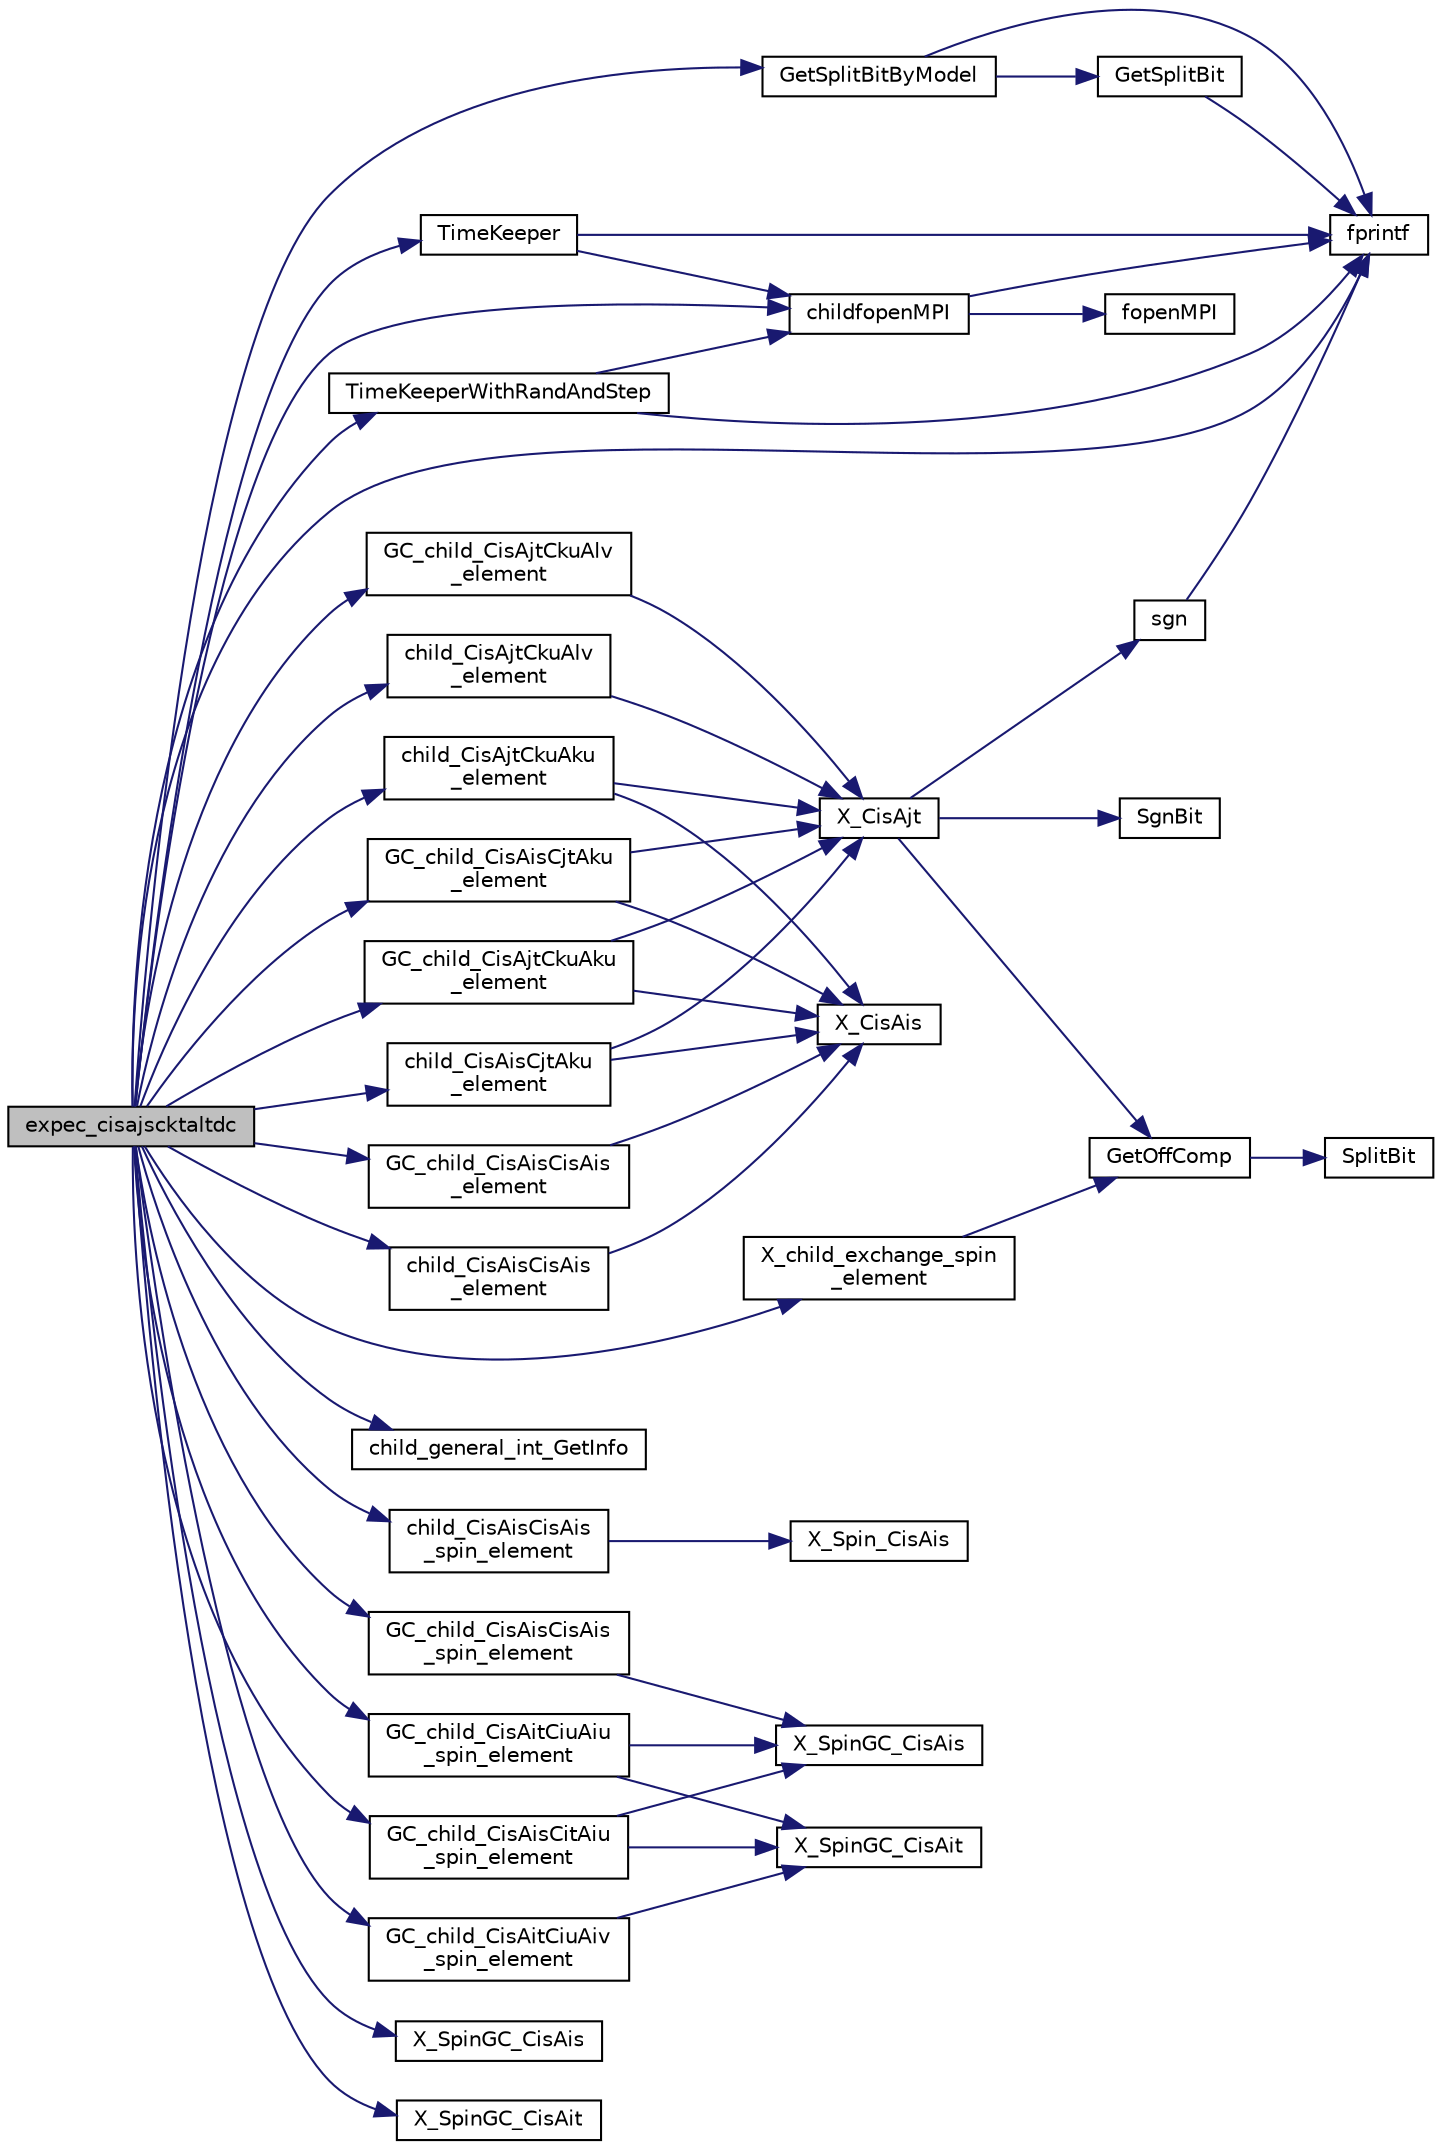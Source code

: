 digraph "expec_cisajscktaltdc"
{
 // INTERACTIVE_SVG=YES
  edge [fontname="Helvetica",fontsize="10",labelfontname="Helvetica",labelfontsize="10"];
  node [fontname="Helvetica",fontsize="10",shape=record];
  rankdir="LR";
  Node1 [label="expec_cisajscktaltdc",height=0.2,width=0.4,color="black", fillcolor="grey75", style="filled", fontcolor="black"];
  Node1 -> Node2 [color="midnightblue",fontsize="10",style="solid",fontname="Helvetica"];
  Node2 [label="GetSplitBitByModel",height=0.2,width=0.4,color="black", fillcolor="white", style="filled",URL="$bitcalc_8c.html#a78387adc1f4e171d3796235adfcbd87e"];
  Node2 -> Node3 [color="midnightblue",fontsize="10",style="solid",fontname="Helvetica"];
  Node3 [label="fprintf",height=0.2,width=0.4,color="black", fillcolor="white", style="filled",URL="$xfreemem__large_8c.html#a5c1bb0da45eec945c4cc3233c7d8427e"];
  Node2 -> Node4 [color="midnightblue",fontsize="10",style="solid",fontname="Helvetica"];
  Node4 [label="GetSplitBit",height=0.2,width=0.4,color="black", fillcolor="white", style="filled",URL="$bitcalc_8c.html#a8151401358ba31213a5bb228b9b57cfc"];
  Node4 -> Node3 [color="midnightblue",fontsize="10",style="solid",fontname="Helvetica"];
  Node1 -> Node3 [color="midnightblue",fontsize="10",style="solid",fontname="Helvetica"];
  Node1 -> Node5 [color="midnightblue",fontsize="10",style="solid",fontname="Helvetica"];
  Node5 [label="TimeKeeperWithRandAndStep",height=0.2,width=0.4,color="black", fillcolor="white", style="filled",URL="$log_8h.html#a6e1528922a48320b30d56b93f1cc8370",tooltip="Functions for writing a time log. "];
  Node5 -> Node6 [color="midnightblue",fontsize="10",style="solid",fontname="Helvetica"];
  Node6 [label="childfopenMPI",height=0.2,width=0.4,color="black", fillcolor="white", style="filled",URL="$_file_i_o_8c.html#a7d23a0790b28a52d128e0b93bc832cfb"];
  Node6 -> Node7 [color="midnightblue",fontsize="10",style="solid",fontname="Helvetica"];
  Node7 [label="fopenMPI",height=0.2,width=0.4,color="black", fillcolor="white", style="filled",URL="$wrapper_m_p_i_8h.html#a405f88de519282b8e7605988745f42ae"];
  Node6 -> Node3 [color="midnightblue",fontsize="10",style="solid",fontname="Helvetica"];
  Node5 -> Node3 [color="midnightblue",fontsize="10",style="solid",fontname="Helvetica"];
  Node1 -> Node6 [color="midnightblue",fontsize="10",style="solid",fontname="Helvetica"];
  Node1 -> Node8 [color="midnightblue",fontsize="10",style="solid",fontname="Helvetica"];
  Node8 [label="child_general_int_GetInfo",height=0.2,width=0.4,color="black", fillcolor="white", style="filled",URL="$mltply_8h.html#ad8750d6b426c68d0e931849d094b11ce"];
  Node1 -> Node9 [color="midnightblue",fontsize="10",style="solid",fontname="Helvetica"];
  Node9 [label="GC_child_CisAisCisAis\l_element",height=0.2,width=0.4,color="black", fillcolor="white", style="filled",URL="$mltply_8h.html#a6e5c6a3af522a385b4ee60f66efb2557"];
  Node9 -> Node10 [color="midnightblue",fontsize="10",style="solid",fontname="Helvetica"];
  Node10 [label="X_CisAis",height=0.2,width=0.4,color="black", fillcolor="white", style="filled",URL="$mltply_8c.html#aa81e90673aeb377803302428fe3c7b64"];
  Node1 -> Node11 [color="midnightblue",fontsize="10",style="solid",fontname="Helvetica"];
  Node11 [label="GC_child_CisAisCjtAku\l_element",height=0.2,width=0.4,color="black", fillcolor="white", style="filled",URL="$mltply_8h.html#a5a389f0d9543e02b5d2e19df0198bafc"];
  Node11 -> Node12 [color="midnightblue",fontsize="10",style="solid",fontname="Helvetica"];
  Node12 [label="X_CisAjt",height=0.2,width=0.4,color="black", fillcolor="white", style="filled",URL="$mltply_8c.html#a7a06ee438e6410e395f2d2142529bb34"];
  Node12 -> Node13 [color="midnightblue",fontsize="10",style="solid",fontname="Helvetica"];
  Node13 [label="sgn",height=0.2,width=0.4,color="black", fillcolor="white", style="filled",URL="$sgn_8h.html#a8a30f55fd2823810152933258e2f138d"];
  Node13 -> Node3 [color="midnightblue",fontsize="10",style="solid",fontname="Helvetica"];
  Node12 -> Node14 [color="midnightblue",fontsize="10",style="solid",fontname="Helvetica"];
  Node14 [label="SgnBit",height=0.2,width=0.4,color="black", fillcolor="white", style="filled",URL="$bitcalc_8c.html#a7217ccf6f49458f399f3266ba4bafffb"];
  Node12 -> Node15 [color="midnightblue",fontsize="10",style="solid",fontname="Helvetica"];
  Node15 [label="GetOffComp",height=0.2,width=0.4,color="black", fillcolor="white", style="filled",URL="$bitcalc_8c.html#ad51df85af8483eabad4118703003fc46"];
  Node15 -> Node16 [color="midnightblue",fontsize="10",style="solid",fontname="Helvetica"];
  Node16 [label="SplitBit",height=0.2,width=0.4,color="black", fillcolor="white", style="filled",URL="$bitcalc_8c.html#ab40eb71d64770d5a59334e8c0aed3d50"];
  Node11 -> Node10 [color="midnightblue",fontsize="10",style="solid",fontname="Helvetica"];
  Node1 -> Node17 [color="midnightblue",fontsize="10",style="solid",fontname="Helvetica"];
  Node17 [label="GC_child_CisAjtCkuAku\l_element",height=0.2,width=0.4,color="black", fillcolor="white", style="filled",URL="$mltply_8h.html#ab7d585bf30bbcee8449b8c54d0bb128e"];
  Node17 -> Node10 [color="midnightblue",fontsize="10",style="solid",fontname="Helvetica"];
  Node17 -> Node12 [color="midnightblue",fontsize="10",style="solid",fontname="Helvetica"];
  Node1 -> Node18 [color="midnightblue",fontsize="10",style="solid",fontname="Helvetica"];
  Node18 [label="GC_child_CisAjtCkuAlv\l_element",height=0.2,width=0.4,color="black", fillcolor="white", style="filled",URL="$mltply_8h.html#a6d06655a28258eea84191579396219e1"];
  Node18 -> Node12 [color="midnightblue",fontsize="10",style="solid",fontname="Helvetica"];
  Node1 -> Node19 [color="midnightblue",fontsize="10",style="solid",fontname="Helvetica"];
  Node19 [label="child_CisAisCisAis\l_element",height=0.2,width=0.4,color="black", fillcolor="white", style="filled",URL="$mltply_8h.html#a11e78b661246513350ad6ee2e3985d9f"];
  Node19 -> Node10 [color="midnightblue",fontsize="10",style="solid",fontname="Helvetica"];
  Node1 -> Node20 [color="midnightblue",fontsize="10",style="solid",fontname="Helvetica"];
  Node20 [label="child_CisAisCjtAku\l_element",height=0.2,width=0.4,color="black", fillcolor="white", style="filled",URL="$mltply_8h.html#a985bdb0d96a952fc6c447e12ea2b906a"];
  Node20 -> Node12 [color="midnightblue",fontsize="10",style="solid",fontname="Helvetica"];
  Node20 -> Node10 [color="midnightblue",fontsize="10",style="solid",fontname="Helvetica"];
  Node1 -> Node21 [color="midnightblue",fontsize="10",style="solid",fontname="Helvetica"];
  Node21 [label="child_CisAjtCkuAku\l_element",height=0.2,width=0.4,color="black", fillcolor="white", style="filled",URL="$mltply_8h.html#a8575bdd2f35cf049753b0617d2693edb"];
  Node21 -> Node10 [color="midnightblue",fontsize="10",style="solid",fontname="Helvetica"];
  Node21 -> Node12 [color="midnightblue",fontsize="10",style="solid",fontname="Helvetica"];
  Node1 -> Node22 [color="midnightblue",fontsize="10",style="solid",fontname="Helvetica"];
  Node22 [label="child_CisAjtCkuAlv\l_element",height=0.2,width=0.4,color="black", fillcolor="white", style="filled",URL="$mltply_8h.html#a2e64839292192a5851d4be60a4f3561a"];
  Node22 -> Node12 [color="midnightblue",fontsize="10",style="solid",fontname="Helvetica"];
  Node1 -> Node23 [color="midnightblue",fontsize="10",style="solid",fontname="Helvetica"];
  Node23 [label="child_CisAisCisAis\l_spin_element",height=0.2,width=0.4,color="black", fillcolor="white", style="filled",URL="$mltply_8h.html#a9f7fc788e6ba0b42f84e2c5a4d187f4a"];
  Node23 -> Node24 [color="midnightblue",fontsize="10",style="solid",fontname="Helvetica"];
  Node24 [label="X_Spin_CisAis",height=0.2,width=0.4,color="black", fillcolor="white", style="filled",URL="$mltply_8c.html#a93558eb8cb0c4df2ce01e0611b771f66"];
  Node1 -> Node25 [color="midnightblue",fontsize="10",style="solid",fontname="Helvetica"];
  Node25 [label="X_child_exchange_spin\l_element",height=0.2,width=0.4,color="black", fillcolor="white", style="filled",URL="$mltply_8h.html#a40a1adaf57adca8173be6dbcf260aabf"];
  Node25 -> Node15 [color="midnightblue",fontsize="10",style="solid",fontname="Helvetica"];
  Node1 -> Node26 [color="midnightblue",fontsize="10",style="solid",fontname="Helvetica"];
  Node26 [label="GC_child_CisAisCisAis\l_spin_element",height=0.2,width=0.4,color="black", fillcolor="white", style="filled",URL="$mltply_8h.html#aa25730bebedaef0567be1d1d3a2aa9f7"];
  Node26 -> Node27 [color="midnightblue",fontsize="10",style="solid",fontname="Helvetica"];
  Node27 [label="X_SpinGC_CisAis",height=0.2,width=0.4,color="black", fillcolor="white", style="filled",URL="$mltply_8c.html#a5d9e5a462ca77248cbae177465fa02c3"];
  Node1 -> Node28 [color="midnightblue",fontsize="10",style="solid",fontname="Helvetica"];
  Node28 [label="GC_child_CisAisCitAiu\l_spin_element",height=0.2,width=0.4,color="black", fillcolor="white", style="filled",URL="$mltply_8h.html#af675fc77ae3b652589d52ff3fa667b77"];
  Node28 -> Node29 [color="midnightblue",fontsize="10",style="solid",fontname="Helvetica"];
  Node29 [label="X_SpinGC_CisAit",height=0.2,width=0.4,color="black", fillcolor="white", style="filled",URL="$mltply_8c.html#a707ac2de8043df3be28fcf3c81c44362"];
  Node28 -> Node27 [color="midnightblue",fontsize="10",style="solid",fontname="Helvetica"];
  Node1 -> Node30 [color="midnightblue",fontsize="10",style="solid",fontname="Helvetica"];
  Node30 [label="GC_child_CisAitCiuAiu\l_spin_element",height=0.2,width=0.4,color="black", fillcolor="white", style="filled",URL="$mltply_8h.html#a220085102d48735b8111fe704e5d5993"];
  Node30 -> Node27 [color="midnightblue",fontsize="10",style="solid",fontname="Helvetica"];
  Node30 -> Node29 [color="midnightblue",fontsize="10",style="solid",fontname="Helvetica"];
  Node1 -> Node31 [color="midnightblue",fontsize="10",style="solid",fontname="Helvetica"];
  Node31 [label="GC_child_CisAitCiuAiv\l_spin_element",height=0.2,width=0.4,color="black", fillcolor="white", style="filled",URL="$mltply_8h.html#a1b6c6239f632e04606cf340f024d2ed3"];
  Node31 -> Node29 [color="midnightblue",fontsize="10",style="solid",fontname="Helvetica"];
  Node1 -> Node32 [color="midnightblue",fontsize="10",style="solid",fontname="Helvetica"];
  Node32 [label="X_SpinGC_CisAis",height=0.2,width=0.4,color="black", fillcolor="white", style="filled",URL="$mltply_8h.html#a5d9e5a462ca77248cbae177465fa02c3"];
  Node1 -> Node33 [color="midnightblue",fontsize="10",style="solid",fontname="Helvetica"];
  Node33 [label="X_SpinGC_CisAit",height=0.2,width=0.4,color="black", fillcolor="white", style="filled",URL="$mltply_8h.html#a707ac2de8043df3be28fcf3c81c44362"];
  Node1 -> Node34 [color="midnightblue",fontsize="10",style="solid",fontname="Helvetica"];
  Node34 [label="TimeKeeper",height=0.2,width=0.4,color="black", fillcolor="white", style="filled",URL="$log_8h.html#a5c659bb0ba9e5d8a508c6cb6b7431f23",tooltip="Functions for writing a time log. "];
  Node34 -> Node6 [color="midnightblue",fontsize="10",style="solid",fontname="Helvetica"];
  Node34 -> Node3 [color="midnightblue",fontsize="10",style="solid",fontname="Helvetica"];
}
